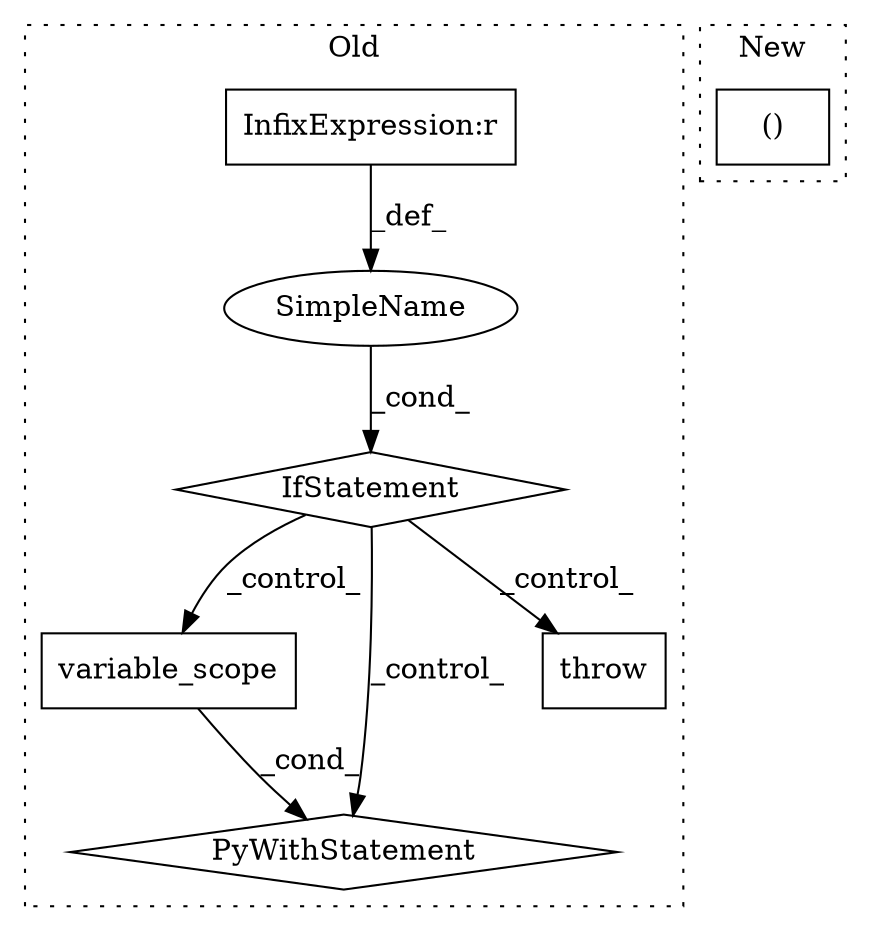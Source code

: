 digraph G {
subgraph cluster0 {
1 [label="variable_scope" a="32" s="642,661" l="15,1" shape="box"];
3 [label="IfStatement" a="25" s="519,533" l="4,2" shape="diamond"];
4 [label="PyWithStatement" a="104" s="611,662" l="10,2" shape="diamond"];
5 [label="SimpleName" a="42" s="" l="" shape="ellipse"];
6 [label="InfixExpression:r" a="27" s="525" l="4" shape="box"];
7 [label="throw" a="53" s="543" l="6" shape="box"];
label = "Old";
style="dotted";
}
subgraph cluster1 {
2 [label="()" a="106" s="789" l="60" shape="box"];
label = "New";
style="dotted";
}
1 -> 4 [label="_cond_"];
3 -> 4 [label="_control_"];
3 -> 7 [label="_control_"];
3 -> 1 [label="_control_"];
5 -> 3 [label="_cond_"];
6 -> 5 [label="_def_"];
}